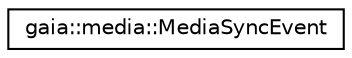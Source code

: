 digraph G
{
  edge [fontname="Helvetica",fontsize="10",labelfontname="Helvetica",labelfontsize="10"];
  node [fontname="Helvetica",fontsize="10",shape=record];
  rankdir=LR;
  Node1 [label="gaia::media::MediaSyncEvent",height=0.2,width=0.4,color="black", fillcolor="white", style="filled",URL="$d3/d81/classgaia_1_1media_1_1_media_sync_event.html"];
}
